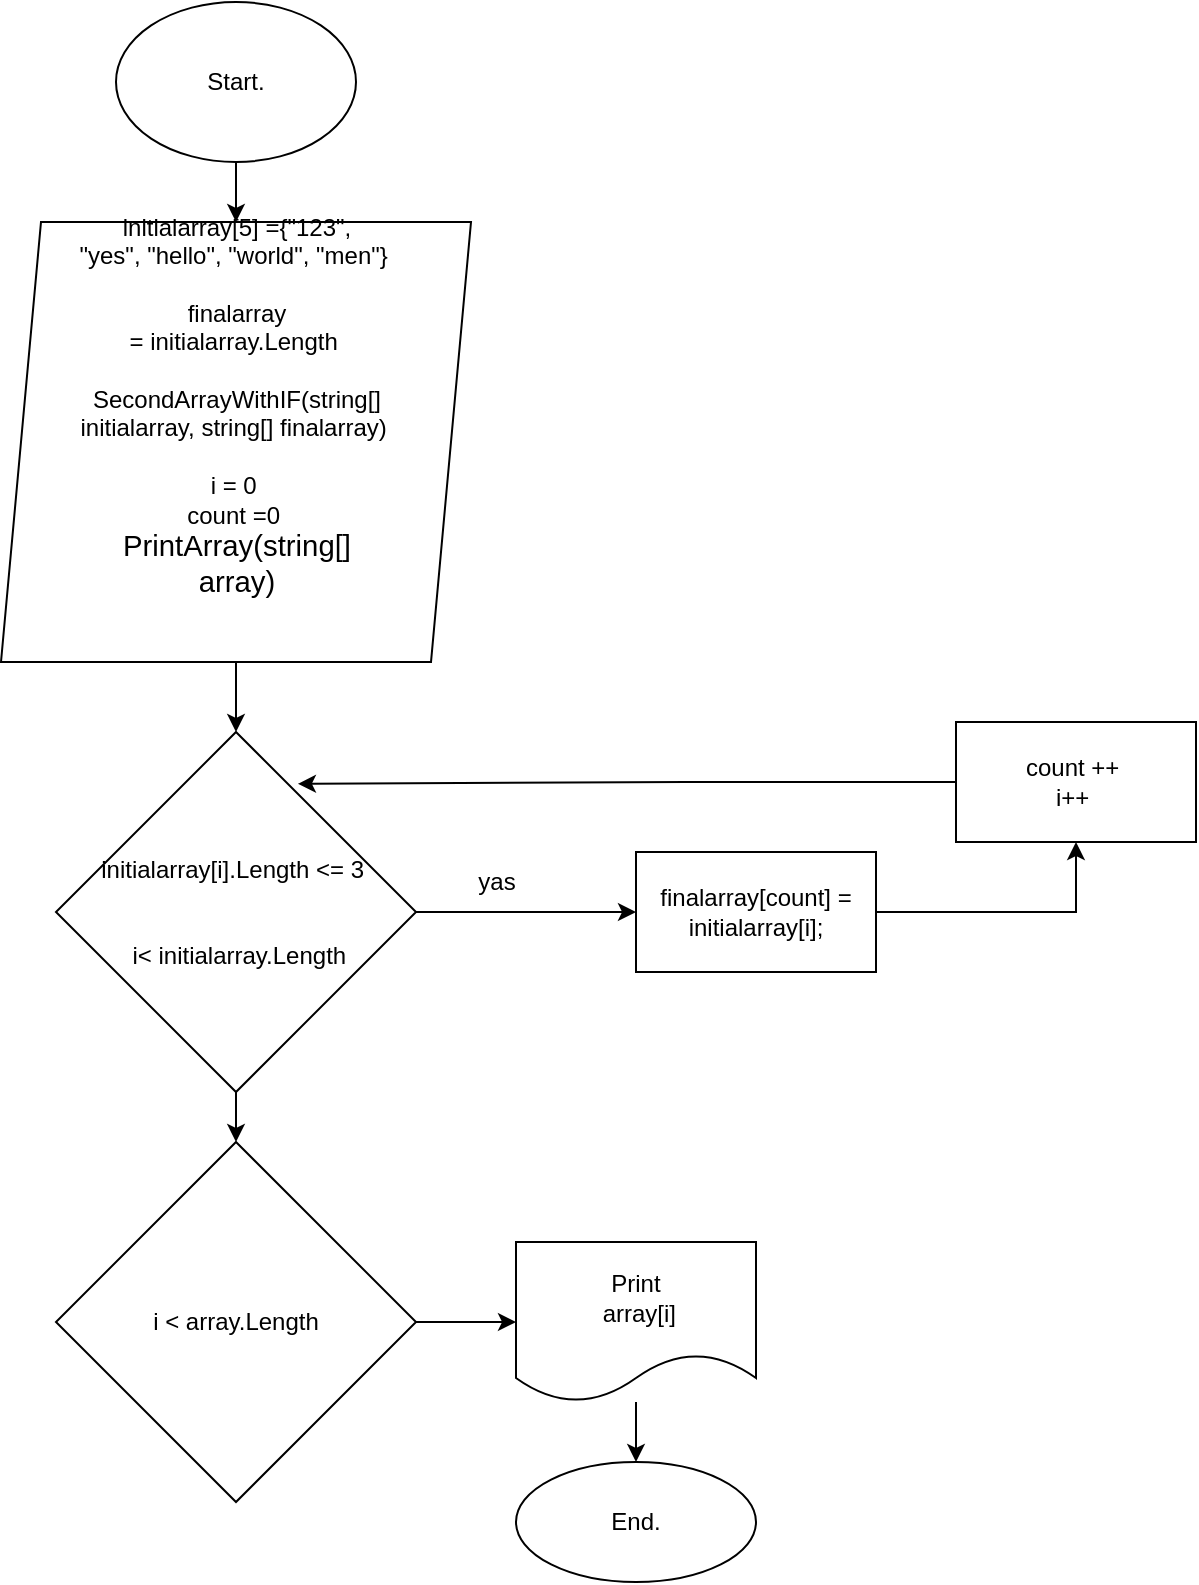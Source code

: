 <mxfile version="20.3.0" type="device"><diagram id="C5RBs43oDa-KdzZeNtuy" name="Page-1"><mxGraphModel dx="782" dy="733" grid="1" gridSize="10" guides="1" tooltips="1" connect="1" arrows="1" fold="1" page="1" pageScale="1" pageWidth="827" pageHeight="1169" math="0" shadow="0"><root><mxCell id="WIyWlLk6GJQsqaUBKTNV-0"/><mxCell id="WIyWlLk6GJQsqaUBKTNV-1" parent="WIyWlLk6GJQsqaUBKTNV-0"/><mxCell id="er49h_Gb2AbsWQEckbCq-2" value="" style="edgeStyle=orthogonalEdgeStyle;rounded=0;orthogonalLoop=1;jettySize=auto;html=1;" edge="1" parent="WIyWlLk6GJQsqaUBKTNV-1" source="er49h_Gb2AbsWQEckbCq-0" target="er49h_Gb2AbsWQEckbCq-1"><mxGeometry relative="1" as="geometry"/></mxCell><mxCell id="er49h_Gb2AbsWQEckbCq-0" value="Start." style="ellipse;whiteSpace=wrap;html=1;" vertex="1" parent="WIyWlLk6GJQsqaUBKTNV-1"><mxGeometry x="320" y="40" width="120" height="80" as="geometry"/></mxCell><mxCell id="er49h_Gb2AbsWQEckbCq-4" value="" style="edgeStyle=orthogonalEdgeStyle;rounded=0;orthogonalLoop=1;jettySize=auto;html=1;" edge="1" parent="WIyWlLk6GJQsqaUBKTNV-1" source="er49h_Gb2AbsWQEckbCq-1" target="er49h_Gb2AbsWQEckbCq-3"><mxGeometry relative="1" as="geometry"/></mxCell><mxCell id="er49h_Gb2AbsWQEckbCq-1" value=" initialarray[5] =&lt;span lang=&quot;EN-US&quot;&gt;{&quot;123&quot;,&lt;br&gt;&quot;yes&quot;, &quot;hello&quot;, &quot;world&quot;, &quot;men&quot;}&amp;nbsp;&lt;br&gt;&amp;nbsp;&lt;br&gt;&lt;/span&gt;&lt;span lang=&quot;EN-US&quot;&gt;finalarray&lt;br&gt;= initialarray.Length&amp;nbsp;&lt;br&gt;&lt;br&gt;&lt;span lang=&quot;EN-US&quot;&gt;SecondArrayWithIF(string[]&lt;br&gt;initialarray, string[] finalarray)&amp;nbsp;&lt;br&gt;&lt;/span&gt;&lt;br&gt;i = 0&amp;nbsp;&lt;br&gt;count =0&amp;nbsp;&lt;br&gt;&lt;/span&gt;&lt;span style=&quot;font-size:11.0pt;line-height:&lt;br/&gt;107%;font-family:&amp;quot;Calibri&amp;quot;,sans-serif;mso-ascii-theme-font:minor-latin;&lt;br/&gt;mso-fareast-font-family:Calibri;mso-fareast-theme-font:minor-latin;mso-hansi-theme-font:&lt;br/&gt;minor-latin;mso-bidi-font-family:&amp;quot;Times New Roman&amp;quot;;mso-bidi-theme-font:minor-bidi;&lt;br/&gt;mso-ansi-language:EN-US;mso-fareast-language:EN-US;mso-bidi-language:AR-SA&quot; lang=&quot;EN-US&quot;&gt;PrintArray(string[]&lt;br/&gt;array)&lt;/span&gt;&lt;br&gt;&lt;br&gt;&amp;nbsp;" style="shape=parallelogram;perimeter=parallelogramPerimeter;whiteSpace=wrap;html=1;fixedSize=1;verticalAlign=bottom;" vertex="1" parent="WIyWlLk6GJQsqaUBKTNV-1"><mxGeometry x="262.5" y="150" width="235" height="220" as="geometry"/></mxCell><mxCell id="er49h_Gb2AbsWQEckbCq-8" value="" style="edgeStyle=orthogonalEdgeStyle;rounded=0;orthogonalLoop=1;jettySize=auto;html=1;" edge="1" parent="WIyWlLk6GJQsqaUBKTNV-1" source="er49h_Gb2AbsWQEckbCq-3" target="er49h_Gb2AbsWQEckbCq-7"><mxGeometry relative="1" as="geometry"/></mxCell><mxCell id="er49h_Gb2AbsWQEckbCq-14" value="" style="edgeStyle=orthogonalEdgeStyle;rounded=0;orthogonalLoop=1;jettySize=auto;html=1;" edge="1" parent="WIyWlLk6GJQsqaUBKTNV-1" source="er49h_Gb2AbsWQEckbCq-3" target="er49h_Gb2AbsWQEckbCq-13"><mxGeometry relative="1" as="geometry"/></mxCell><mxCell id="er49h_Gb2AbsWQEckbCq-3" value="initialarray[i].Length &amp;lt;= 3&amp;nbsp;&lt;br&gt;&lt;span lang=&quot;EN-US&quot;&gt;&lt;br&gt;&amp;nbsp; &amp;nbsp; &amp;nbsp; &amp;nbsp; &amp;nbsp; &amp;nbsp; &amp;nbsp; &amp;nbsp; &amp;nbsp; &amp;nbsp; &amp;nbsp; &amp;nbsp; &amp;nbsp; &amp;nbsp; &amp;nbsp; &amp;nbsp; &amp;nbsp; &amp;nbsp; &amp;nbsp; &amp;nbsp; &amp;nbsp; &amp;nbsp; &amp;nbsp; &amp;nbsp; &amp;nbsp;i&amp;lt;&amp;nbsp;initialarray.Length&lt;/span&gt;" style="rhombus;whiteSpace=wrap;html=1;verticalAlign=middle;" vertex="1" parent="WIyWlLk6GJQsqaUBKTNV-1"><mxGeometry x="290" y="405" width="180" height="180" as="geometry"/></mxCell><mxCell id="er49h_Gb2AbsWQEckbCq-10" value="" style="edgeStyle=orthogonalEdgeStyle;rounded=0;orthogonalLoop=1;jettySize=auto;html=1;" edge="1" parent="WIyWlLk6GJQsqaUBKTNV-1" source="er49h_Gb2AbsWQEckbCq-7" target="er49h_Gb2AbsWQEckbCq-9"><mxGeometry relative="1" as="geometry"/></mxCell><mxCell id="er49h_Gb2AbsWQEckbCq-7" value="finalarray[count] = initialarray[i];" style="whiteSpace=wrap;html=1;" vertex="1" parent="WIyWlLk6GJQsqaUBKTNV-1"><mxGeometry x="580" y="465" width="120" height="60" as="geometry"/></mxCell><mxCell id="er49h_Gb2AbsWQEckbCq-12" style="edgeStyle=orthogonalEdgeStyle;rounded=0;orthogonalLoop=1;jettySize=auto;html=1;entryX=0.672;entryY=0.144;entryDx=0;entryDy=0;entryPerimeter=0;" edge="1" parent="WIyWlLk6GJQsqaUBKTNV-1" source="er49h_Gb2AbsWQEckbCq-9" target="er49h_Gb2AbsWQEckbCq-3"><mxGeometry relative="1" as="geometry"><mxPoint x="780" y="360" as="targetPoint"/></mxGeometry></mxCell><mxCell id="er49h_Gb2AbsWQEckbCq-9" value="count ++&amp;nbsp;&lt;br&gt;i++&amp;nbsp;" style="whiteSpace=wrap;html=1;" vertex="1" parent="WIyWlLk6GJQsqaUBKTNV-1"><mxGeometry x="740" y="400" width="120" height="60" as="geometry"/></mxCell><mxCell id="er49h_Gb2AbsWQEckbCq-17" value="" style="edgeStyle=orthogonalEdgeStyle;rounded=0;orthogonalLoop=1;jettySize=auto;html=1;" edge="1" parent="WIyWlLk6GJQsqaUBKTNV-1" source="er49h_Gb2AbsWQEckbCq-13" target="er49h_Gb2AbsWQEckbCq-16"><mxGeometry relative="1" as="geometry"/></mxCell><mxCell id="er49h_Gb2AbsWQEckbCq-13" value="i &amp;lt; array.Length" style="rhombus;whiteSpace=wrap;html=1;verticalAlign=middle;" vertex="1" parent="WIyWlLk6GJQsqaUBKTNV-1"><mxGeometry x="290" y="610" width="180" height="180" as="geometry"/></mxCell><mxCell id="er49h_Gb2AbsWQEckbCq-15" value="yas" style="text;html=1;align=center;verticalAlign=middle;resizable=0;points=[];autosize=1;strokeColor=none;fillColor=none;" vertex="1" parent="WIyWlLk6GJQsqaUBKTNV-1"><mxGeometry x="490" y="465" width="40" height="30" as="geometry"/></mxCell><mxCell id="er49h_Gb2AbsWQEckbCq-19" value="" style="edgeStyle=orthogonalEdgeStyle;rounded=0;orthogonalLoop=1;jettySize=auto;html=1;" edge="1" parent="WIyWlLk6GJQsqaUBKTNV-1" source="er49h_Gb2AbsWQEckbCq-16" target="er49h_Gb2AbsWQEckbCq-18"><mxGeometry relative="1" as="geometry"/></mxCell><mxCell id="er49h_Gb2AbsWQEckbCq-16" value="Print&lt;br&gt;&amp;nbsp;array[i]" style="shape=document;whiteSpace=wrap;html=1;boundedLbl=1;" vertex="1" parent="WIyWlLk6GJQsqaUBKTNV-1"><mxGeometry x="520" y="660" width="120" height="80" as="geometry"/></mxCell><mxCell id="er49h_Gb2AbsWQEckbCq-18" value="End." style="ellipse;whiteSpace=wrap;html=1;" vertex="1" parent="WIyWlLk6GJQsqaUBKTNV-1"><mxGeometry x="520" y="770" width="120" height="60" as="geometry"/></mxCell></root></mxGraphModel></diagram></mxfile>